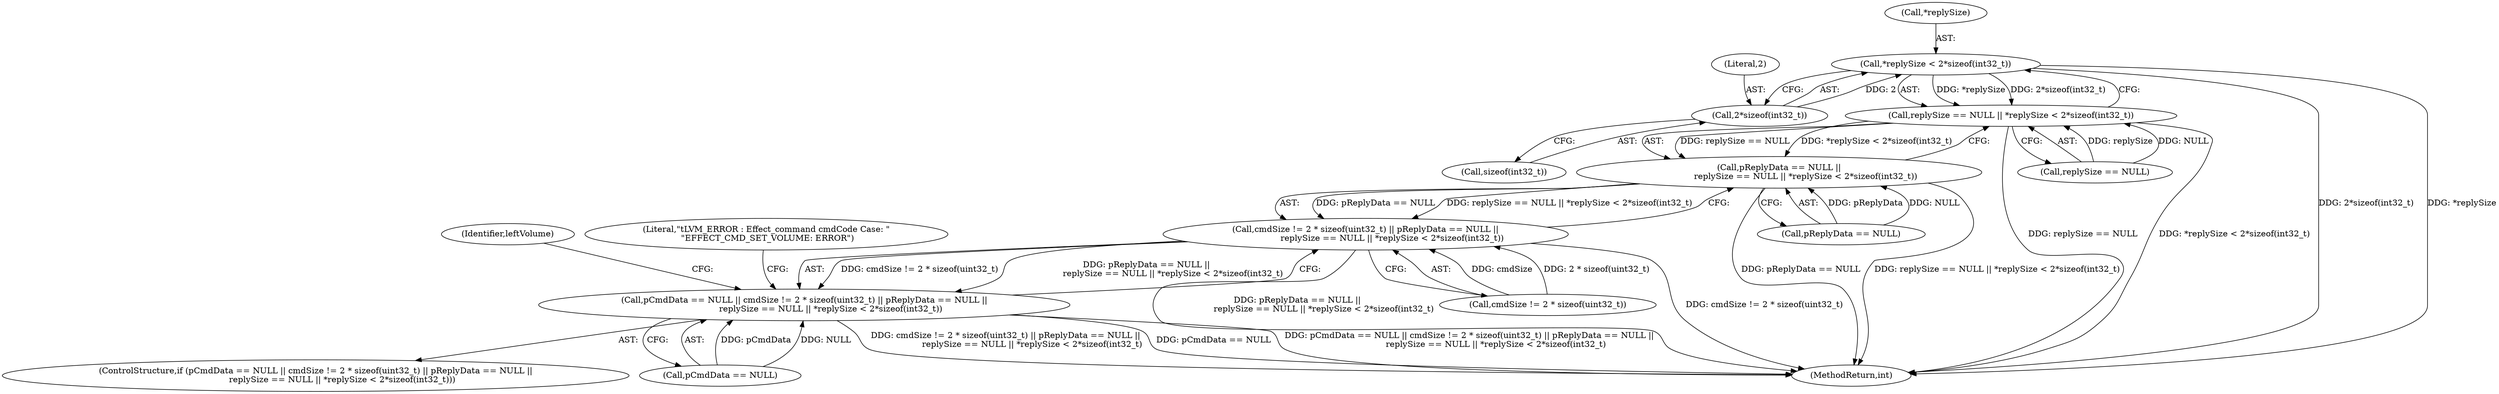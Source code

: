 digraph "0_Android_9e29523b9537983b4c4b205ff868d0b3bca0383b@API" {
"1001137" [label="(Call,*replySize < 2*sizeof(int32_t))"];
"1001140" [label="(Call,2*sizeof(int32_t))"];
"1001133" [label="(Call,replySize == NULL || *replySize < 2*sizeof(int32_t))"];
"1001129" [label="(Call,pReplyData == NULL ||\n                    replySize == NULL || *replySize < 2*sizeof(int32_t))"];
"1001122" [label="(Call,cmdSize != 2 * sizeof(uint32_t) || pReplyData == NULL ||\n                    replySize == NULL || *replySize < 2*sizeof(int32_t))"];
"1001118" [label="(Call,pCmdData == NULL || cmdSize != 2 * sizeof(uint32_t) || pReplyData == NULL ||\n                    replySize == NULL || *replySize < 2*sizeof(int32_t))"];
"1001129" [label="(Call,pReplyData == NULL ||\n                    replySize == NULL || *replySize < 2*sizeof(int32_t))"];
"1001140" [label="(Call,2*sizeof(int32_t))"];
"1001134" [label="(Call,replySize == NULL)"];
"1001130" [label="(Call,pReplyData == NULL)"];
"1001117" [label="(ControlStructure,if (pCmdData == NULL || cmdSize != 2 * sizeof(uint32_t) || pReplyData == NULL ||\n                    replySize == NULL || *replySize < 2*sizeof(int32_t)))"];
"1001137" [label="(Call,*replySize < 2*sizeof(int32_t))"];
"1001141" [label="(Literal,2)"];
"1001118" [label="(Call,pCmdData == NULL || cmdSize != 2 * sizeof(uint32_t) || pReplyData == NULL ||\n                    replySize == NULL || *replySize < 2*sizeof(int32_t))"];
"1001138" [label="(Call,*replySize)"];
"1001123" [label="(Call,cmdSize != 2 * sizeof(uint32_t))"];
"1001133" [label="(Call,replySize == NULL || *replySize < 2*sizeof(int32_t))"];
"1001119" [label="(Call,pCmdData == NULL)"];
"1001271" [label="(MethodReturn,int)"];
"1001151" [label="(Identifier,leftVolume)"];
"1001146" [label="(Literal,\"\tLVM_ERROR : Effect_command cmdCode Case: \"\n \"EFFECT_CMD_SET_VOLUME: ERROR\")"];
"1001122" [label="(Call,cmdSize != 2 * sizeof(uint32_t) || pReplyData == NULL ||\n                    replySize == NULL || *replySize < 2*sizeof(int32_t))"];
"1001142" [label="(Call,sizeof(int32_t))"];
"1001137" -> "1001133"  [label="AST: "];
"1001137" -> "1001140"  [label="CFG: "];
"1001138" -> "1001137"  [label="AST: "];
"1001140" -> "1001137"  [label="AST: "];
"1001133" -> "1001137"  [label="CFG: "];
"1001137" -> "1001271"  [label="DDG: 2*sizeof(int32_t)"];
"1001137" -> "1001271"  [label="DDG: *replySize"];
"1001137" -> "1001133"  [label="DDG: *replySize"];
"1001137" -> "1001133"  [label="DDG: 2*sizeof(int32_t)"];
"1001140" -> "1001137"  [label="DDG: 2"];
"1001140" -> "1001142"  [label="CFG: "];
"1001141" -> "1001140"  [label="AST: "];
"1001142" -> "1001140"  [label="AST: "];
"1001133" -> "1001129"  [label="AST: "];
"1001133" -> "1001134"  [label="CFG: "];
"1001134" -> "1001133"  [label="AST: "];
"1001129" -> "1001133"  [label="CFG: "];
"1001133" -> "1001271"  [label="DDG: replySize == NULL"];
"1001133" -> "1001271"  [label="DDG: *replySize < 2*sizeof(int32_t)"];
"1001133" -> "1001129"  [label="DDG: replySize == NULL"];
"1001133" -> "1001129"  [label="DDG: *replySize < 2*sizeof(int32_t)"];
"1001134" -> "1001133"  [label="DDG: replySize"];
"1001134" -> "1001133"  [label="DDG: NULL"];
"1001129" -> "1001122"  [label="AST: "];
"1001129" -> "1001130"  [label="CFG: "];
"1001130" -> "1001129"  [label="AST: "];
"1001122" -> "1001129"  [label="CFG: "];
"1001129" -> "1001271"  [label="DDG: pReplyData == NULL"];
"1001129" -> "1001271"  [label="DDG: replySize == NULL || *replySize < 2*sizeof(int32_t)"];
"1001129" -> "1001122"  [label="DDG: pReplyData == NULL"];
"1001129" -> "1001122"  [label="DDG: replySize == NULL || *replySize < 2*sizeof(int32_t)"];
"1001130" -> "1001129"  [label="DDG: pReplyData"];
"1001130" -> "1001129"  [label="DDG: NULL"];
"1001122" -> "1001118"  [label="AST: "];
"1001122" -> "1001123"  [label="CFG: "];
"1001123" -> "1001122"  [label="AST: "];
"1001118" -> "1001122"  [label="CFG: "];
"1001122" -> "1001271"  [label="DDG: pReplyData == NULL ||\n                    replySize == NULL || *replySize < 2*sizeof(int32_t)"];
"1001122" -> "1001271"  [label="DDG: cmdSize != 2 * sizeof(uint32_t)"];
"1001122" -> "1001118"  [label="DDG: cmdSize != 2 * sizeof(uint32_t)"];
"1001122" -> "1001118"  [label="DDG: pReplyData == NULL ||\n                    replySize == NULL || *replySize < 2*sizeof(int32_t)"];
"1001123" -> "1001122"  [label="DDG: cmdSize"];
"1001123" -> "1001122"  [label="DDG: 2 * sizeof(uint32_t)"];
"1001118" -> "1001117"  [label="AST: "];
"1001118" -> "1001119"  [label="CFG: "];
"1001119" -> "1001118"  [label="AST: "];
"1001146" -> "1001118"  [label="CFG: "];
"1001151" -> "1001118"  [label="CFG: "];
"1001118" -> "1001271"  [label="DDG: cmdSize != 2 * sizeof(uint32_t) || pReplyData == NULL ||\n                    replySize == NULL || *replySize < 2*sizeof(int32_t)"];
"1001118" -> "1001271"  [label="DDG: pCmdData == NULL"];
"1001118" -> "1001271"  [label="DDG: pCmdData == NULL || cmdSize != 2 * sizeof(uint32_t) || pReplyData == NULL ||\n                    replySize == NULL || *replySize < 2*sizeof(int32_t)"];
"1001119" -> "1001118"  [label="DDG: pCmdData"];
"1001119" -> "1001118"  [label="DDG: NULL"];
}
